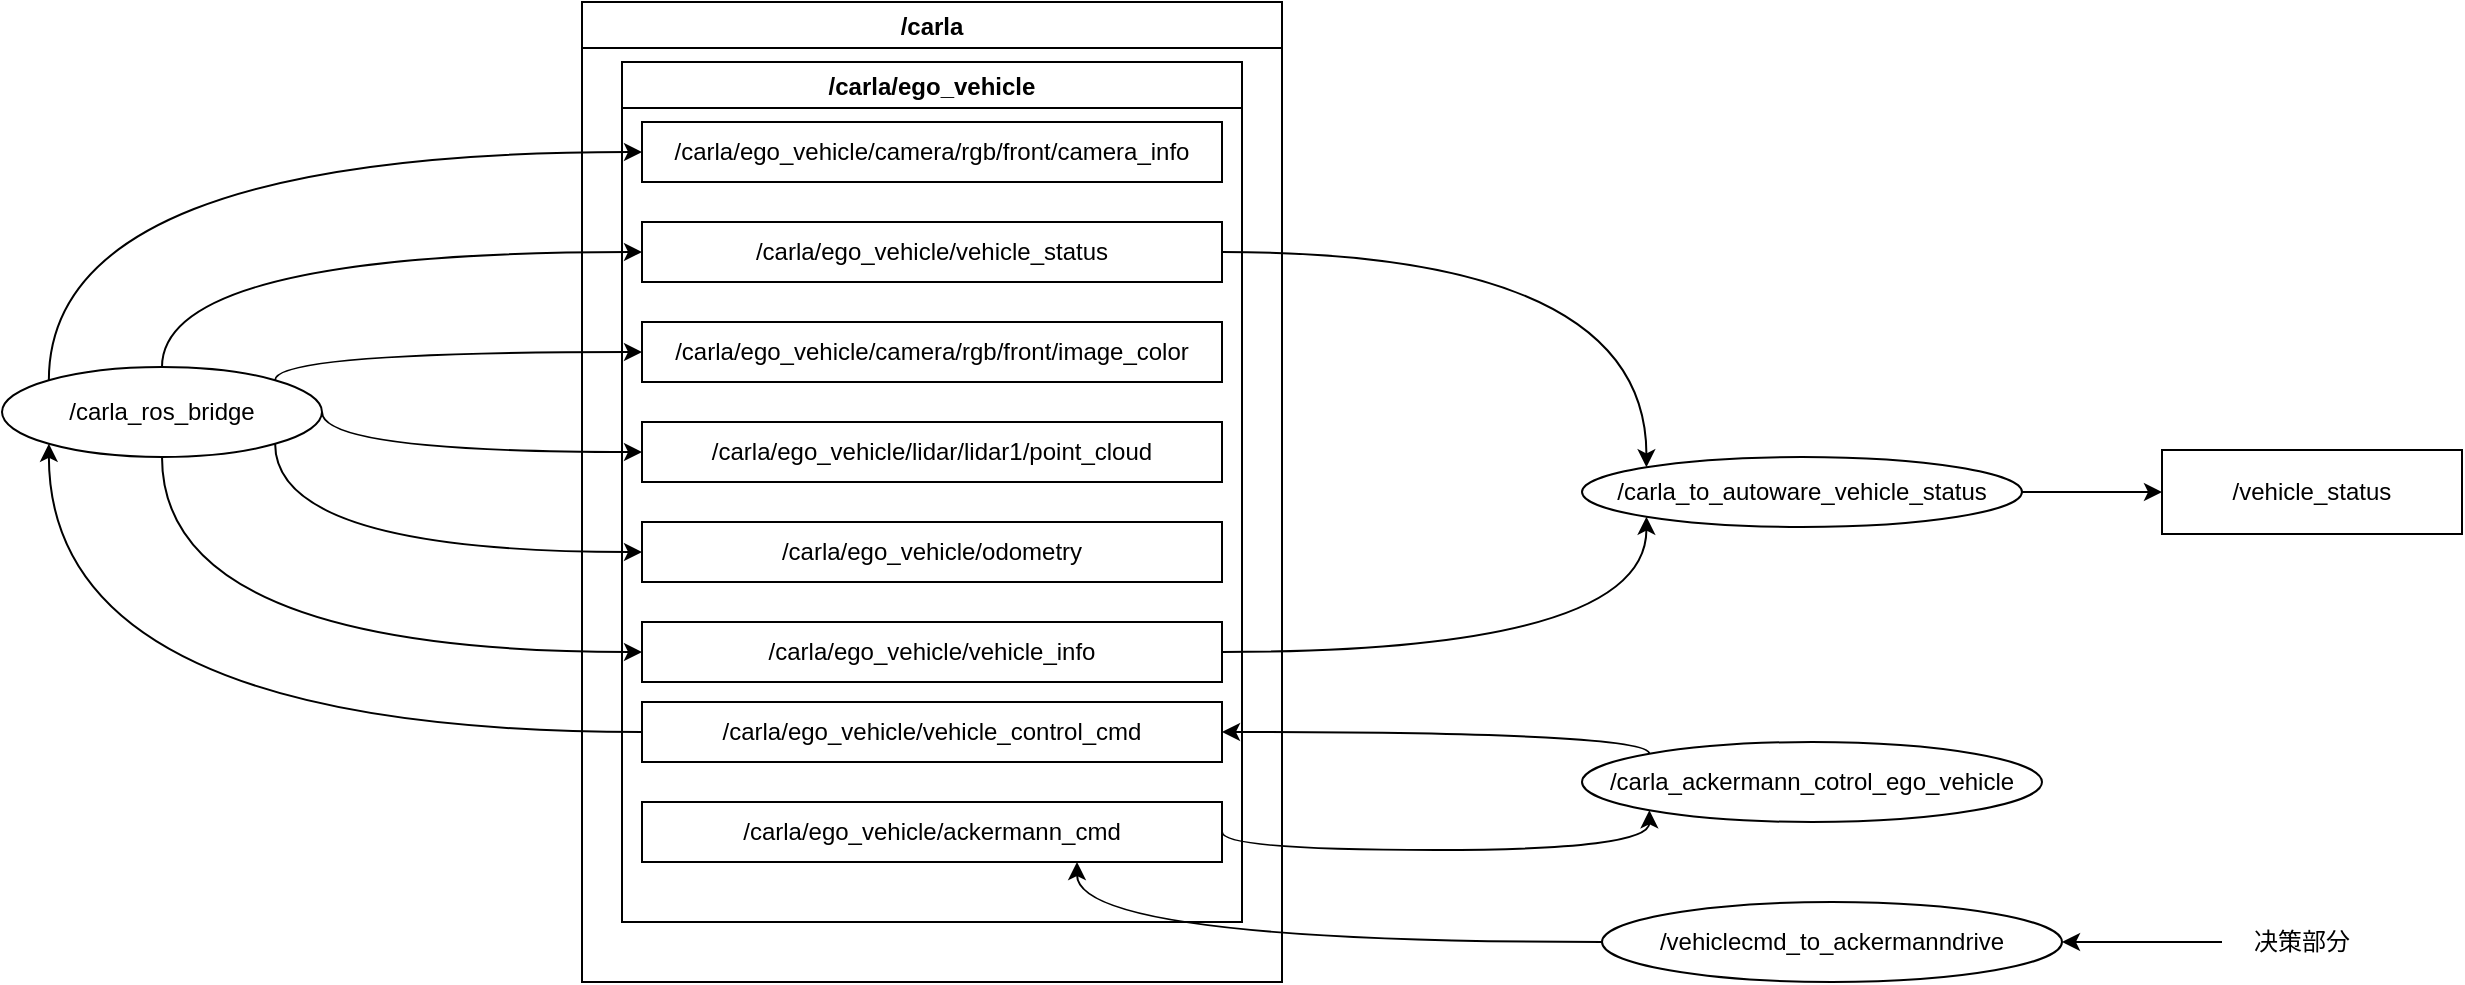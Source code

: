 <mxfile version="14.8.0" type="github">
  <diagram id="FwCc12vlFQ-yDMwzpfPs" name="Page-1">
    <mxGraphModel dx="1038" dy="588" grid="1" gridSize="10" guides="1" tooltips="1" connect="1" arrows="1" fold="1" page="1" pageScale="1" pageWidth="20000" pageHeight="20000" background="#FFFFFF" math="0" shadow="0">
      <root>
        <mxCell id="0" />
        <mxCell id="1" parent="0" />
        <mxCell id="BKH2mTaB3tx23oni-Hgr-1" value="/carla" style="swimlane;" vertex="1" parent="1">
          <mxGeometry x="9150" y="9400" width="350" height="490" as="geometry" />
        </mxCell>
        <mxCell id="BKH2mTaB3tx23oni-Hgr-2" value="/carla/ego_vehicle" style="swimlane;" vertex="1" parent="BKH2mTaB3tx23oni-Hgr-1">
          <mxGeometry x="20" y="30" width="310" height="430" as="geometry" />
        </mxCell>
        <mxCell id="BKH2mTaB3tx23oni-Hgr-3" value="/carla/ego_vehicle/camera/rgb/front/camera_info" style="rounded=0;whiteSpace=wrap;html=1;" vertex="1" parent="BKH2mTaB3tx23oni-Hgr-2">
          <mxGeometry x="10" y="30" width="290" height="30" as="geometry" />
        </mxCell>
        <mxCell id="BKH2mTaB3tx23oni-Hgr-4" value="/carla/ego_vehicle/vehicle_status" style="rounded=0;whiteSpace=wrap;html=1;" vertex="1" parent="BKH2mTaB3tx23oni-Hgr-2">
          <mxGeometry x="10" y="80" width="290" height="30" as="geometry" />
        </mxCell>
        <mxCell id="BKH2mTaB3tx23oni-Hgr-5" value="/carla/ego_vehicle/camera/rgb/front/image_color" style="rounded=0;whiteSpace=wrap;html=1;" vertex="1" parent="BKH2mTaB3tx23oni-Hgr-2">
          <mxGeometry x="10" y="130" width="290" height="30" as="geometry" />
        </mxCell>
        <mxCell id="BKH2mTaB3tx23oni-Hgr-6" value="&lt;span&gt;/carla/ego_vehicle/lidar/lidar1/point_cloud&lt;/span&gt;" style="rounded=0;whiteSpace=wrap;html=1;" vertex="1" parent="BKH2mTaB3tx23oni-Hgr-2">
          <mxGeometry x="10" y="180" width="290" height="30" as="geometry" />
        </mxCell>
        <mxCell id="BKH2mTaB3tx23oni-Hgr-7" value="&lt;span&gt;/carla/ego_vehicle/odometry&lt;/span&gt;" style="rounded=0;whiteSpace=wrap;html=1;" vertex="1" parent="BKH2mTaB3tx23oni-Hgr-2">
          <mxGeometry x="10" y="230" width="290" height="30" as="geometry" />
        </mxCell>
        <mxCell id="BKH2mTaB3tx23oni-Hgr-8" value="/carla/ego_vehicle/vehicle_info" style="rounded=0;whiteSpace=wrap;html=1;" vertex="1" parent="BKH2mTaB3tx23oni-Hgr-2">
          <mxGeometry x="10" y="280" width="290" height="30" as="geometry" />
        </mxCell>
        <mxCell id="BKH2mTaB3tx23oni-Hgr-9" value="/carla/ego_vehicle/vehicle_control_cmd" style="rounded=0;whiteSpace=wrap;html=1;" vertex="1" parent="BKH2mTaB3tx23oni-Hgr-2">
          <mxGeometry x="10" y="320" width="290" height="30" as="geometry" />
        </mxCell>
        <mxCell id="BKH2mTaB3tx23oni-Hgr-24" value="&lt;span&gt;/carla/ego_vehicle/ackermann_cmd&lt;/span&gt;" style="rounded=0;whiteSpace=wrap;html=1;" vertex="1" parent="BKH2mTaB3tx23oni-Hgr-2">
          <mxGeometry x="10" y="370" width="290" height="30" as="geometry" />
        </mxCell>
        <mxCell id="BKH2mTaB3tx23oni-Hgr-11" style="edgeStyle=orthogonalEdgeStyle;orthogonalLoop=1;jettySize=auto;html=1;exitX=0;exitY=0;exitDx=0;exitDy=0;entryX=0;entryY=0.5;entryDx=0;entryDy=0;curved=1;" edge="1" parent="1" source="BKH2mTaB3tx23oni-Hgr-10" target="BKH2mTaB3tx23oni-Hgr-3">
          <mxGeometry relative="1" as="geometry">
            <Array as="points">
              <mxPoint x="8883" y="9475" />
            </Array>
          </mxGeometry>
        </mxCell>
        <mxCell id="BKH2mTaB3tx23oni-Hgr-12" style="edgeStyle=orthogonalEdgeStyle;curved=1;orthogonalLoop=1;jettySize=auto;html=1;exitX=0.5;exitY=0;exitDx=0;exitDy=0;entryX=0;entryY=0.5;entryDx=0;entryDy=0;" edge="1" parent="1" source="BKH2mTaB3tx23oni-Hgr-10" target="BKH2mTaB3tx23oni-Hgr-4">
          <mxGeometry relative="1" as="geometry">
            <Array as="points">
              <mxPoint x="8940" y="9525" />
            </Array>
          </mxGeometry>
        </mxCell>
        <mxCell id="BKH2mTaB3tx23oni-Hgr-13" style="edgeStyle=orthogonalEdgeStyle;curved=1;orthogonalLoop=1;jettySize=auto;html=1;exitX=1;exitY=0;exitDx=0;exitDy=0;entryX=0;entryY=0.5;entryDx=0;entryDy=0;" edge="1" parent="1" source="BKH2mTaB3tx23oni-Hgr-10" target="BKH2mTaB3tx23oni-Hgr-5">
          <mxGeometry relative="1" as="geometry">
            <Array as="points">
              <mxPoint x="8997" y="9575" />
            </Array>
          </mxGeometry>
        </mxCell>
        <mxCell id="BKH2mTaB3tx23oni-Hgr-15" style="edgeStyle=orthogonalEdgeStyle;curved=1;orthogonalLoop=1;jettySize=auto;html=1;exitX=1;exitY=1;exitDx=0;exitDy=0;entryX=0;entryY=0.5;entryDx=0;entryDy=0;" edge="1" parent="1" source="BKH2mTaB3tx23oni-Hgr-10" target="BKH2mTaB3tx23oni-Hgr-7">
          <mxGeometry relative="1" as="geometry">
            <Array as="points">
              <mxPoint x="8997" y="9675" />
            </Array>
          </mxGeometry>
        </mxCell>
        <mxCell id="BKH2mTaB3tx23oni-Hgr-18" style="edgeStyle=orthogonalEdgeStyle;curved=1;orthogonalLoop=1;jettySize=auto;html=1;exitX=1;exitY=0.5;exitDx=0;exitDy=0;entryX=0;entryY=0.5;entryDx=0;entryDy=0;" edge="1" parent="1" source="BKH2mTaB3tx23oni-Hgr-10" target="BKH2mTaB3tx23oni-Hgr-6">
          <mxGeometry relative="1" as="geometry">
            <Array as="points">
              <mxPoint x="9020" y="9625" />
            </Array>
          </mxGeometry>
        </mxCell>
        <mxCell id="BKH2mTaB3tx23oni-Hgr-27" style="edgeStyle=orthogonalEdgeStyle;curved=1;orthogonalLoop=1;jettySize=auto;html=1;exitX=0.5;exitY=1;exitDx=0;exitDy=0;entryX=0;entryY=0.5;entryDx=0;entryDy=0;" edge="1" parent="1" source="BKH2mTaB3tx23oni-Hgr-10" target="BKH2mTaB3tx23oni-Hgr-8">
          <mxGeometry relative="1" as="geometry" />
        </mxCell>
        <mxCell id="BKH2mTaB3tx23oni-Hgr-10" value="/carla_ros_bridge" style="ellipse;whiteSpace=wrap;html=1;" vertex="1" parent="1">
          <mxGeometry x="8860" y="9582.5" width="160" height="45" as="geometry" />
        </mxCell>
        <mxCell id="BKH2mTaB3tx23oni-Hgr-23" style="edgeStyle=orthogonalEdgeStyle;curved=1;orthogonalLoop=1;jettySize=auto;html=1;exitX=1;exitY=0.5;exitDx=0;exitDy=0;" edge="1" parent="1" source="BKH2mTaB3tx23oni-Hgr-19" target="BKH2mTaB3tx23oni-Hgr-20">
          <mxGeometry relative="1" as="geometry" />
        </mxCell>
        <mxCell id="BKH2mTaB3tx23oni-Hgr-19" value="/carla_to_autoware_vehicle_status" style="ellipse;whiteSpace=wrap;html=1;" vertex="1" parent="1">
          <mxGeometry x="9650" y="9627.5" width="220" height="35" as="geometry" />
        </mxCell>
        <mxCell id="BKH2mTaB3tx23oni-Hgr-20" value="/vehicle_status" style="rounded=0;whiteSpace=wrap;html=1;" vertex="1" parent="1">
          <mxGeometry x="9940" y="9624" width="150" height="42" as="geometry" />
        </mxCell>
        <mxCell id="BKH2mTaB3tx23oni-Hgr-21" style="edgeStyle=orthogonalEdgeStyle;curved=1;orthogonalLoop=1;jettySize=auto;html=1;exitX=1;exitY=0.5;exitDx=0;exitDy=0;entryX=0;entryY=0;entryDx=0;entryDy=0;" edge="1" parent="1" source="BKH2mTaB3tx23oni-Hgr-4" target="BKH2mTaB3tx23oni-Hgr-19">
          <mxGeometry relative="1" as="geometry" />
        </mxCell>
        <mxCell id="BKH2mTaB3tx23oni-Hgr-22" style="edgeStyle=orthogonalEdgeStyle;curved=1;orthogonalLoop=1;jettySize=auto;html=1;exitX=1;exitY=0.5;exitDx=0;exitDy=0;entryX=0;entryY=1;entryDx=0;entryDy=0;" edge="1" parent="1" source="BKH2mTaB3tx23oni-Hgr-8" target="BKH2mTaB3tx23oni-Hgr-19">
          <mxGeometry relative="1" as="geometry" />
        </mxCell>
        <mxCell id="BKH2mTaB3tx23oni-Hgr-29" style="edgeStyle=orthogonalEdgeStyle;curved=1;orthogonalLoop=1;jettySize=auto;html=1;exitX=0;exitY=0;exitDx=0;exitDy=0;entryX=1;entryY=0.5;entryDx=0;entryDy=0;" edge="1" parent="1" source="BKH2mTaB3tx23oni-Hgr-25" target="BKH2mTaB3tx23oni-Hgr-9">
          <mxGeometry relative="1" as="geometry">
            <Array as="points">
              <mxPoint x="9684" y="9765" />
            </Array>
          </mxGeometry>
        </mxCell>
        <mxCell id="BKH2mTaB3tx23oni-Hgr-25" value="/carla_ackermann_cotrol_ego_vehicle" style="ellipse;whiteSpace=wrap;html=1;" vertex="1" parent="1">
          <mxGeometry x="9650" y="9770" width="230" height="40" as="geometry" />
        </mxCell>
        <mxCell id="BKH2mTaB3tx23oni-Hgr-26" style="edgeStyle=orthogonalEdgeStyle;curved=1;orthogonalLoop=1;jettySize=auto;html=1;exitX=0;exitY=0.5;exitDx=0;exitDy=0;entryX=0;entryY=1;entryDx=0;entryDy=0;" edge="1" parent="1" source="BKH2mTaB3tx23oni-Hgr-9" target="BKH2mTaB3tx23oni-Hgr-10">
          <mxGeometry relative="1" as="geometry" />
        </mxCell>
        <mxCell id="BKH2mTaB3tx23oni-Hgr-28" style="edgeStyle=orthogonalEdgeStyle;curved=1;orthogonalLoop=1;jettySize=auto;html=1;exitX=1;exitY=0.5;exitDx=0;exitDy=0;entryX=0;entryY=1;entryDx=0;entryDy=0;" edge="1" parent="1" source="BKH2mTaB3tx23oni-Hgr-24" target="BKH2mTaB3tx23oni-Hgr-25">
          <mxGeometry relative="1" as="geometry">
            <Array as="points">
              <mxPoint x="9470" y="9824" />
            </Array>
          </mxGeometry>
        </mxCell>
        <mxCell id="BKH2mTaB3tx23oni-Hgr-31" style="edgeStyle=orthogonalEdgeStyle;curved=1;orthogonalLoop=1;jettySize=auto;html=1;exitX=0;exitY=0.5;exitDx=0;exitDy=0;entryX=0.75;entryY=1;entryDx=0;entryDy=0;" edge="1" parent="1" source="BKH2mTaB3tx23oni-Hgr-30" target="BKH2mTaB3tx23oni-Hgr-24">
          <mxGeometry relative="1" as="geometry" />
        </mxCell>
        <mxCell id="BKH2mTaB3tx23oni-Hgr-30" value="/vehiclecmd_to_ackermanndrive" style="ellipse;whiteSpace=wrap;html=1;" vertex="1" parent="1">
          <mxGeometry x="9660" y="9850" width="230" height="40" as="geometry" />
        </mxCell>
        <mxCell id="BKH2mTaB3tx23oni-Hgr-33" style="edgeStyle=orthogonalEdgeStyle;curved=1;orthogonalLoop=1;jettySize=auto;html=1;" edge="1" parent="1" source="BKH2mTaB3tx23oni-Hgr-32" target="BKH2mTaB3tx23oni-Hgr-30">
          <mxGeometry relative="1" as="geometry" />
        </mxCell>
        <mxCell id="BKH2mTaB3tx23oni-Hgr-32" value="决策部分" style="text;html=1;strokeColor=none;fillColor=none;align=center;verticalAlign=middle;whiteSpace=wrap;rounded=0;" vertex="1" parent="1">
          <mxGeometry x="9970" y="9860" width="80" height="20" as="geometry" />
        </mxCell>
      </root>
    </mxGraphModel>
  </diagram>
</mxfile>
